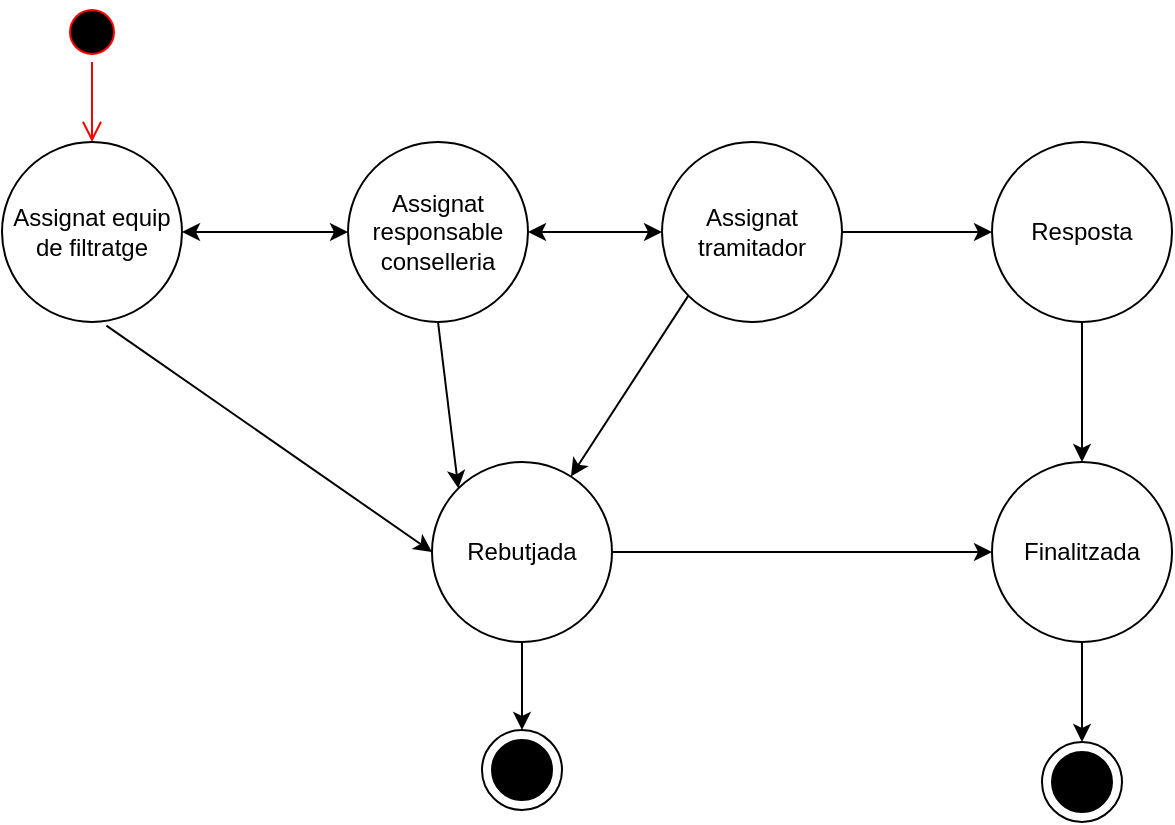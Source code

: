<mxfile version="10.9.1" type="github"><diagram id="WRic9kfKv1BVDjUNvz6s" name="Page-1"><mxGraphModel dx="1010" dy="583" grid="1" gridSize="10" guides="1" tooltips="1" connect="1" arrows="1" fold="1" page="1" pageScale="1" pageWidth="827" pageHeight="1169" math="0" shadow="0"><root><mxCell id="0"/><mxCell id="1" parent="0"/><mxCell id="64Yr68xm-5QKQS57mbJK-2" value="" style="ellipse;html=1;shape=startState;fillColor=#000000;strokeColor=#ff0000;" vertex="1" parent="1"><mxGeometry x="135" y="220" width="30" height="30" as="geometry"/></mxCell><mxCell id="64Yr68xm-5QKQS57mbJK-3" value="" style="edgeStyle=orthogonalEdgeStyle;html=1;verticalAlign=bottom;endArrow=open;endSize=8;strokeColor=#ff0000;entryX=0.5;entryY=0;entryDx=0;entryDy=0;" edge="1" source="64Yr68xm-5QKQS57mbJK-2" parent="1" target="64Yr68xm-5QKQS57mbJK-4"><mxGeometry relative="1" as="geometry"><mxPoint x="225" y="290" as="targetPoint"/><Array as="points"/></mxGeometry></mxCell><mxCell id="64Yr68xm-5QKQS57mbJK-4" value="Assignat equip de filtratge" style="ellipse;whiteSpace=wrap;html=1;aspect=fixed;" vertex="1" parent="1"><mxGeometry x="105" y="290" width="90" height="90" as="geometry"/></mxCell><mxCell id="64Yr68xm-5QKQS57mbJK-5" value="Assignat responsable conselleria" style="ellipse;whiteSpace=wrap;html=1;aspect=fixed;" vertex="1" parent="1"><mxGeometry x="278" y="290" width="90" height="90" as="geometry"/></mxCell><mxCell id="64Yr68xm-5QKQS57mbJK-10" value="Rebutjada" style="ellipse;whiteSpace=wrap;html=1;aspect=fixed;" vertex="1" parent="1"><mxGeometry x="320" y="450" width="90" height="90" as="geometry"/></mxCell><mxCell id="64Yr68xm-5QKQS57mbJK-11" value="Assignat tramitador" style="ellipse;whiteSpace=wrap;html=1;aspect=fixed;" vertex="1" parent="1"><mxGeometry x="435" y="290" width="90" height="90" as="geometry"/></mxCell><mxCell id="64Yr68xm-5QKQS57mbJK-13" value="Resposta" style="ellipse;whiteSpace=wrap;html=1;aspect=fixed;" vertex="1" parent="1"><mxGeometry x="600" y="290" width="90" height="90" as="geometry"/></mxCell><mxCell id="64Yr68xm-5QKQS57mbJK-15" value="Finalitzada" style="ellipse;whiteSpace=wrap;html=1;aspect=fixed;" vertex="1" parent="1"><mxGeometry x="600" y="450" width="90" height="90" as="geometry"/></mxCell><mxCell id="64Yr68xm-5QKQS57mbJK-16" value="" style="endArrow=classic;html=1;entryX=0;entryY=0.5;entryDx=0;entryDy=0;exitX=0.58;exitY=1.02;exitDx=0;exitDy=0;exitPerimeter=0;" edge="1" parent="1" source="64Yr68xm-5QKQS57mbJK-4" target="64Yr68xm-5QKQS57mbJK-10"><mxGeometry width="50" height="50" relative="1" as="geometry"><mxPoint x="110" y="610" as="sourcePoint"/><mxPoint x="160" y="560" as="targetPoint"/></mxGeometry></mxCell><mxCell id="64Yr68xm-5QKQS57mbJK-17" value="" style="endArrow=classic;html=1;exitX=0.5;exitY=1;exitDx=0;exitDy=0;entryX=0;entryY=0;entryDx=0;entryDy=0;" edge="1" parent="1" source="64Yr68xm-5QKQS57mbJK-5" target="64Yr68xm-5QKQS57mbJK-10"><mxGeometry width="50" height="50" relative="1" as="geometry"><mxPoint x="110" y="610" as="sourcePoint"/><mxPoint x="160" y="560" as="targetPoint"/></mxGeometry></mxCell><mxCell id="64Yr68xm-5QKQS57mbJK-18" value="" style="endArrow=classic;html=1;exitX=0;exitY=1;exitDx=0;exitDy=0;" edge="1" parent="1" source="64Yr68xm-5QKQS57mbJK-11" target="64Yr68xm-5QKQS57mbJK-10"><mxGeometry width="50" height="50" relative="1" as="geometry"><mxPoint x="110" y="610" as="sourcePoint"/><mxPoint x="160" y="560" as="targetPoint"/></mxGeometry></mxCell><mxCell id="64Yr68xm-5QKQS57mbJK-19" value="" style="endArrow=classic;html=1;exitX=0.5;exitY=1;exitDx=0;exitDy=0;entryX=0.5;entryY=0;entryDx=0;entryDy=0;" edge="1" parent="1" source="64Yr68xm-5QKQS57mbJK-13" target="64Yr68xm-5QKQS57mbJK-15"><mxGeometry width="50" height="50" relative="1" as="geometry"><mxPoint x="110" y="610" as="sourcePoint"/><mxPoint x="160" y="560" as="targetPoint"/></mxGeometry></mxCell><mxCell id="64Yr68xm-5QKQS57mbJK-20" value="" style="endArrow=classic;html=1;entryX=0;entryY=0.5;entryDx=0;entryDy=0;exitX=1;exitY=0.5;exitDx=0;exitDy=0;" edge="1" parent="1" source="64Yr68xm-5QKQS57mbJK-10" target="64Yr68xm-5QKQS57mbJK-15"><mxGeometry width="50" height="50" relative="1" as="geometry"><mxPoint x="110" y="610" as="sourcePoint"/><mxPoint x="160" y="560" as="targetPoint"/></mxGeometry></mxCell><mxCell id="64Yr68xm-5QKQS57mbJK-21" value="" style="shape=mxgraph.sysml.actFinal;html=1;verticalLabelPosition=bottom;labelBackgroundColor=#ffffff;verticalAlign=top;" vertex="1" parent="1"><mxGeometry x="625" y="590" width="40" height="40" as="geometry"/></mxCell><mxCell id="64Yr68xm-5QKQS57mbJK-22" value="" style="endArrow=classic;html=1;exitX=0.5;exitY=1;exitDx=0;exitDy=0;entryX=0.5;entryY=0;entryDx=0;entryDy=0;entryPerimeter=0;" edge="1" parent="1" source="64Yr68xm-5QKQS57mbJK-15" target="64Yr68xm-5QKQS57mbJK-21"><mxGeometry width="50" height="50" relative="1" as="geometry"><mxPoint x="110" y="700" as="sourcePoint"/><mxPoint x="160" y="650" as="targetPoint"/></mxGeometry></mxCell><mxCell id="64Yr68xm-5QKQS57mbJK-26" value="" style="endArrow=classic;startArrow=classic;html=1;strokeColor=#000000;entryX=0;entryY=0.5;entryDx=0;entryDy=0;exitX=1;exitY=0.5;exitDx=0;exitDy=0;" edge="1" parent="1" source="64Yr68xm-5QKQS57mbJK-4" target="64Yr68xm-5QKQS57mbJK-5"><mxGeometry width="50" height="50" relative="1" as="geometry"><mxPoint x="228" y="360" as="sourcePoint"/><mxPoint x="278" y="310" as="targetPoint"/></mxGeometry></mxCell><mxCell id="64Yr68xm-5QKQS57mbJK-27" value="" style="endArrow=classic;startArrow=classic;html=1;strokeColor=#000000;entryX=0;entryY=0.5;entryDx=0;entryDy=0;exitX=1;exitY=0.5;exitDx=0;exitDy=0;" edge="1" parent="1" source="64Yr68xm-5QKQS57mbJK-5" target="64Yr68xm-5QKQS57mbJK-11"><mxGeometry width="50" height="50" relative="1" as="geometry"><mxPoint x="110" y="700" as="sourcePoint"/><mxPoint x="160" y="650" as="targetPoint"/></mxGeometry></mxCell><mxCell id="64Yr68xm-5QKQS57mbJK-29" value="" style="endArrow=classic;html=1;strokeColor=#000000;exitX=1;exitY=0.5;exitDx=0;exitDy=0;" edge="1" parent="1" source="64Yr68xm-5QKQS57mbJK-11" target="64Yr68xm-5QKQS57mbJK-13"><mxGeometry width="50" height="50" relative="1" as="geometry"><mxPoint x="110" y="700" as="sourcePoint"/><mxPoint x="160" y="650" as="targetPoint"/></mxGeometry></mxCell><mxCell id="64Yr68xm-5QKQS57mbJK-30" value="" style="shape=mxgraph.sysml.actFinal;html=1;verticalLabelPosition=bottom;labelBackgroundColor=#ffffff;verticalAlign=top;" vertex="1" parent="1"><mxGeometry x="345" y="584" width="40" height="40" as="geometry"/></mxCell><mxCell id="64Yr68xm-5QKQS57mbJK-31" value="" style="endArrow=classic;html=1;strokeColor=#000000;exitX=0.5;exitY=1;exitDx=0;exitDy=0;entryX=0.5;entryY=0;entryDx=0;entryDy=0;entryPerimeter=0;" edge="1" parent="1" source="64Yr68xm-5QKQS57mbJK-10" target="64Yr68xm-5QKQS57mbJK-30"><mxGeometry width="50" height="50" relative="1" as="geometry"><mxPoint x="110" y="700" as="sourcePoint"/><mxPoint x="160" y="650" as="targetPoint"/></mxGeometry></mxCell></root></mxGraphModel></diagram></mxfile>